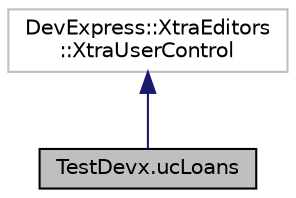 digraph "TestDevx.ucLoans"
{
  edge [fontname="Helvetica",fontsize="10",labelfontname="Helvetica",labelfontsize="10"];
  node [fontname="Helvetica",fontsize="10",shape=record];
  Node0 [label="TestDevx.ucLoans",height=0.2,width=0.4,color="black", fillcolor="grey75", style="filled", fontcolor="black"];
  Node1 -> Node0 [dir="back",color="midnightblue",fontsize="10",style="solid",fontname="Helvetica"];
  Node1 [label="DevExpress::XtraEditors\l::XtraUserControl",height=0.2,width=0.4,color="grey75", fillcolor="white", style="filled"];
}
